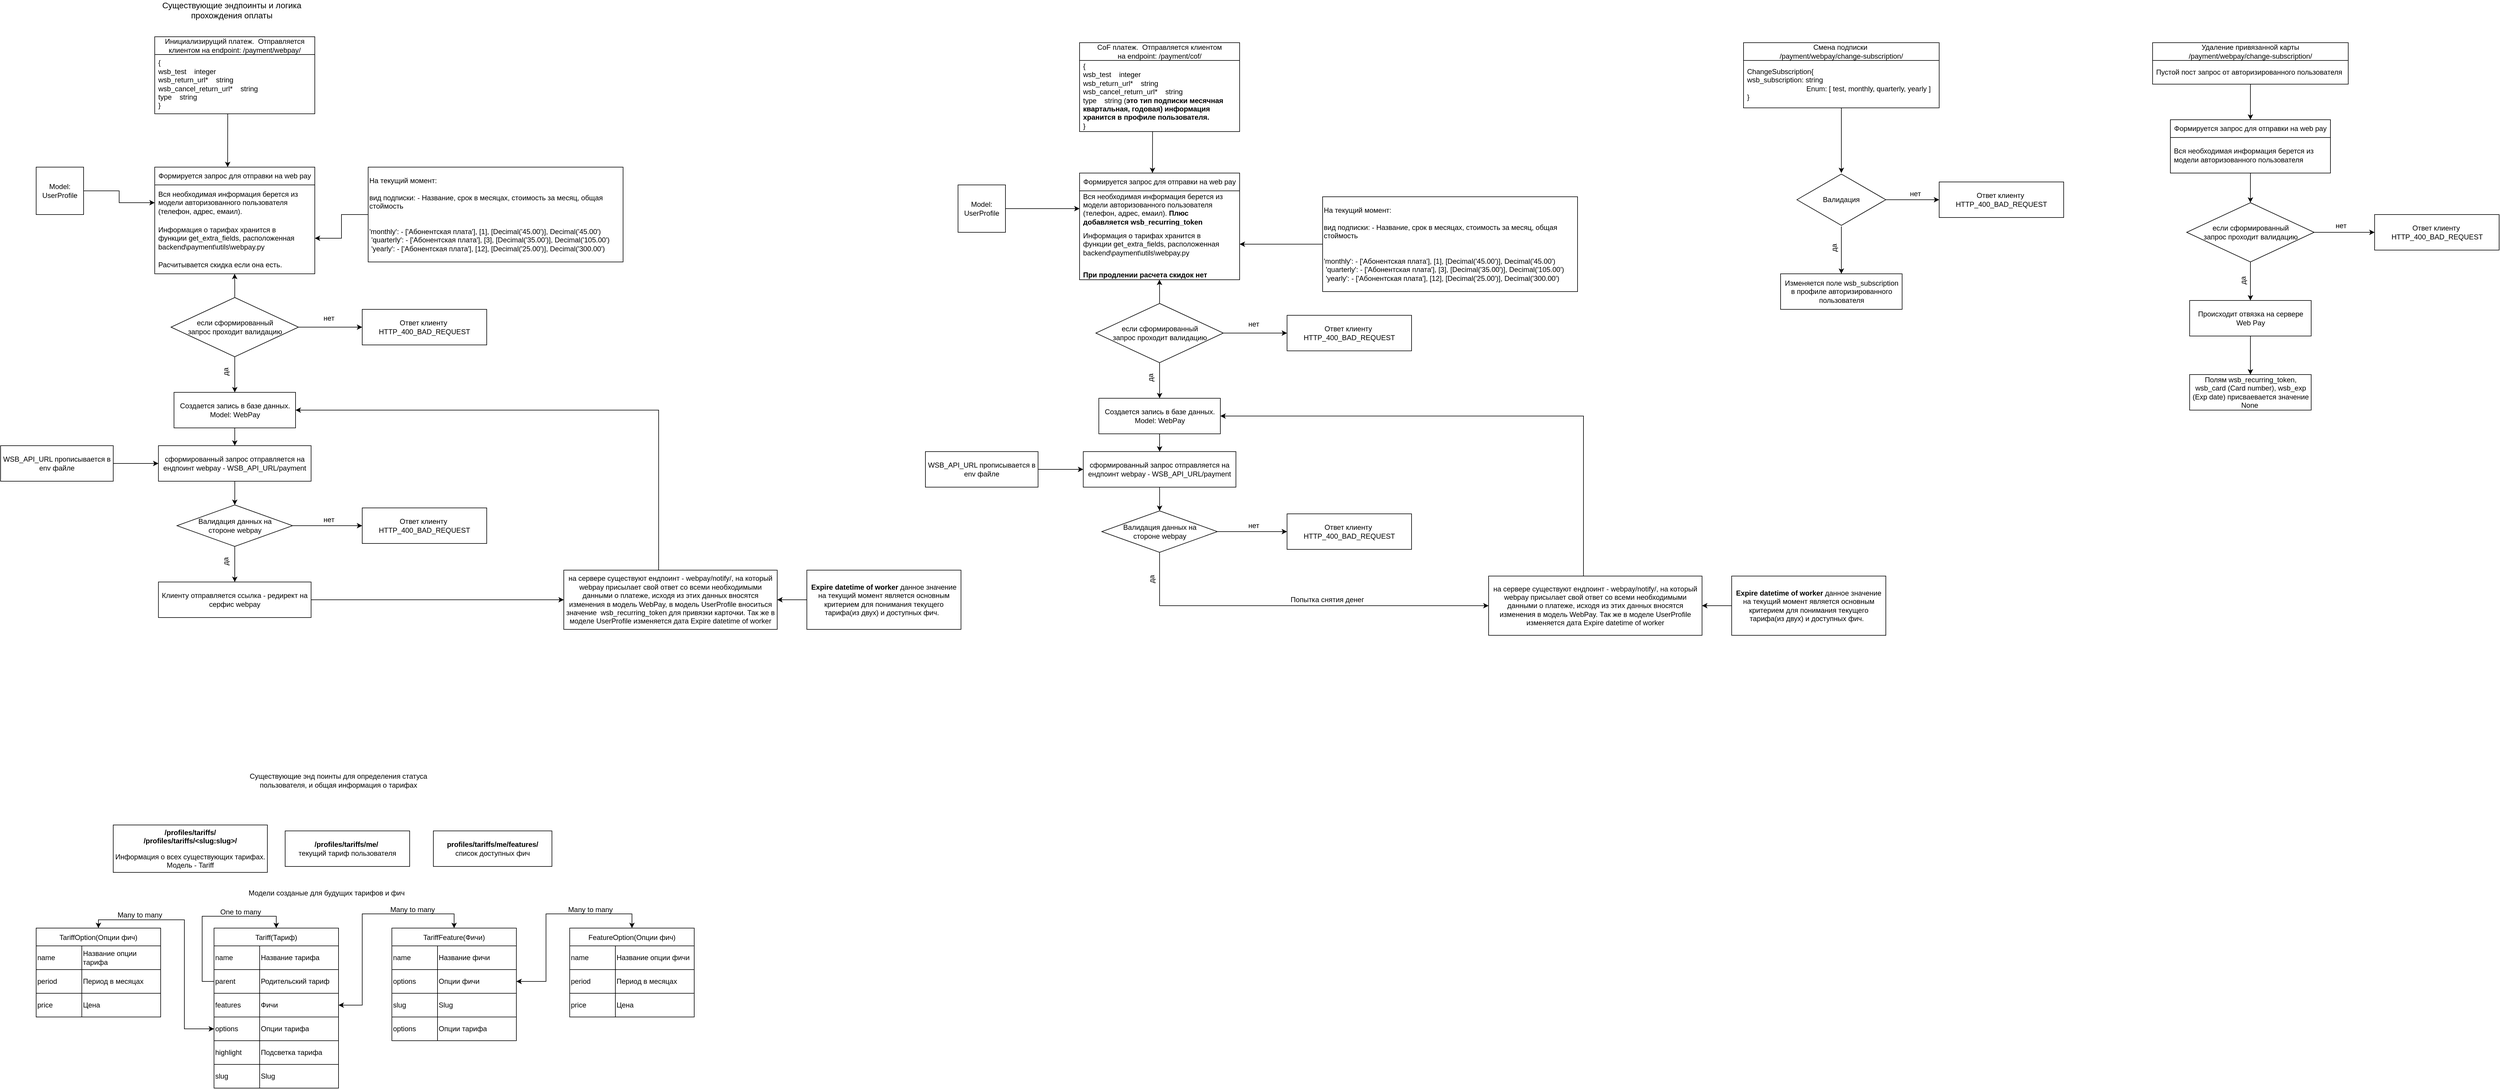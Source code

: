 <mxfile version="21.8.0" type="github">
  <diagram name="Страница — 1" id="0JQ686lqPjQ36ibhbS3w">
    <mxGraphModel dx="5149" dy="2463" grid="1" gridSize="10" guides="1" tooltips="1" connect="1" arrows="1" fold="1" page="1" pageScale="1" pageWidth="827" pageHeight="1169" math="0" shadow="0">
      <root>
        <mxCell id="0" />
        <mxCell id="1" parent="0" />
        <mxCell id="bqGs3hgugpt45MELi2YD-1" value="&lt;font style=&quot;font-size: 14px;&quot;&gt;Существующие эндпоинты и логика прохождения оплаты&lt;/font&gt;" style="text;html=1;strokeColor=none;fillColor=none;align=center;verticalAlign=middle;whiteSpace=wrap;rounded=0;" parent="1" vertex="1">
          <mxGeometry x="550" y="160" width="280" height="30" as="geometry" />
        </mxCell>
        <mxCell id="bqGs3hgugpt45MELi2YD-169" style="edgeStyle=orthogonalEdgeStyle;rounded=0;orthogonalLoop=1;jettySize=auto;html=1;entryX=0.5;entryY=0;entryDx=0;entryDy=0;" parent="1" source="bqGs3hgugpt45MELi2YD-86" target="bqGs3hgugpt45MELi2YD-82" edge="1">
          <mxGeometry relative="1" as="geometry">
            <Array as="points">
              <mxPoint x="640" y="1814" />
              <mxPoint x="640" y="1704" />
              <mxPoint x="765" y="1704" />
            </Array>
          </mxGeometry>
        </mxCell>
        <mxCell id="bqGs3hgugpt45MELi2YD-5" value="Инициализирущий платеж.&amp;nbsp; Отправляется клиентом на&amp;nbsp;endpoint: /payment/webpay/" style="swimlane;fontStyle=0;childLayout=stackLayout;horizontal=1;startSize=30;horizontalStack=0;resizeParent=1;resizeParentMax=0;resizeLast=0;collapsible=1;marginBottom=0;whiteSpace=wrap;html=1;" parent="1" vertex="1">
          <mxGeometry x="560" y="220" width="270" height="130" as="geometry" />
        </mxCell>
        <mxCell id="bqGs3hgugpt45MELi2YD-7" value="&lt;div&gt;{&lt;/div&gt;&lt;div&gt;wsb_test&lt;span style=&quot;white-space: pre;&quot;&gt;&amp;nbsp;&amp;nbsp;&amp;nbsp;&amp;nbsp;&lt;/span&gt;integer&lt;/div&gt;&lt;div&gt;wsb_return_url*&lt;span style=&quot;&quot;&gt;&lt;span style=&quot;white-space: pre;&quot;&gt;&amp;nbsp;&amp;nbsp;&amp;nbsp;&amp;nbsp;&lt;/span&gt;&lt;/span&gt;string&lt;/div&gt;&lt;div&gt;wsb_cancel_return_url*&lt;span style=&quot;&quot;&gt;&lt;span style=&quot;white-space: pre;&quot;&gt;&amp;nbsp;&amp;nbsp;&amp;nbsp;&amp;nbsp;&lt;/span&gt;&lt;/span&gt;string&lt;/div&gt;&lt;div&gt;type&lt;span style=&quot;&quot;&gt;&lt;span style=&quot;white-space: pre;&quot;&gt;&amp;nbsp;&amp;nbsp;&amp;nbsp;&amp;nbsp;&lt;/span&gt;&lt;/span&gt;string&lt;/div&gt;&lt;div&gt;}&lt;/div&gt;" style="text;strokeColor=none;fillColor=none;align=left;verticalAlign=middle;spacingLeft=4;spacingRight=4;overflow=hidden;points=[[0,0.5],[1,0.5]];portConstraint=eastwest;rotatable=0;whiteSpace=wrap;html=1;" parent="bqGs3hgugpt45MELi2YD-5" vertex="1">
          <mxGeometry y="30" width="270" height="100" as="geometry" />
        </mxCell>
        <mxCell id="bqGs3hgugpt45MELi2YD-9" value="" style="endArrow=classic;html=1;rounded=0;exitX=0.456;exitY=0.997;exitDx=0;exitDy=0;exitPerimeter=0;" parent="1" source="bqGs3hgugpt45MELi2YD-7" edge="1">
          <mxGeometry width="50" height="50" relative="1" as="geometry">
            <mxPoint x="790" y="260" as="sourcePoint" />
            <mxPoint x="683" y="440" as="targetPoint" />
          </mxGeometry>
        </mxCell>
        <mxCell id="bqGs3hgugpt45MELi2YD-10" value="Формируется запрос для отправки на web pay" style="swimlane;fontStyle=0;childLayout=stackLayout;horizontal=1;startSize=30;horizontalStack=0;resizeParent=1;resizeParentMax=0;resizeLast=0;collapsible=1;marginBottom=0;whiteSpace=wrap;html=1;" parent="1" vertex="1">
          <mxGeometry x="560" y="440" width="270" height="180" as="geometry" />
        </mxCell>
        <mxCell id="bqGs3hgugpt45MELi2YD-11" value="Вся необходимая информация берется из модели авторизованного&amp;nbsp;пользователя (телефон, адрес, емаил)." style="text;strokeColor=none;fillColor=none;align=left;verticalAlign=middle;spacingLeft=4;spacingRight=4;overflow=hidden;points=[[0,0.5],[1,0.5]];portConstraint=eastwest;rotatable=0;whiteSpace=wrap;html=1;" parent="bqGs3hgugpt45MELi2YD-10" vertex="1">
          <mxGeometry y="30" width="270" height="60" as="geometry" />
        </mxCell>
        <mxCell id="bqGs3hgugpt45MELi2YD-12" value="Информация о тарифах хранится в функции&amp;nbsp;get_extra_fields, расположенная backend\payment\utils\webpay.py" style="text;strokeColor=none;fillColor=none;align=left;verticalAlign=middle;spacingLeft=4;spacingRight=4;overflow=hidden;points=[[0,0.5],[1,0.5]];portConstraint=eastwest;rotatable=0;whiteSpace=wrap;html=1;" parent="bqGs3hgugpt45MELi2YD-10" vertex="1">
          <mxGeometry y="90" width="270" height="60" as="geometry" />
        </mxCell>
        <mxCell id="bqGs3hgugpt45MELi2YD-13" value="Расчитывается скидка если она есть." style="text;strokeColor=none;fillColor=none;align=left;verticalAlign=middle;spacingLeft=4;spacingRight=4;overflow=hidden;points=[[0,0.5],[1,0.5]];portConstraint=eastwest;rotatable=0;whiteSpace=wrap;html=1;" parent="bqGs3hgugpt45MELi2YD-10" vertex="1">
          <mxGeometry y="150" width="270" height="30" as="geometry" />
        </mxCell>
        <mxCell id="bqGs3hgugpt45MELi2YD-15" style="edgeStyle=orthogonalEdgeStyle;rounded=0;orthogonalLoop=1;jettySize=auto;html=1;entryX=0;entryY=0.5;entryDx=0;entryDy=0;" parent="1" source="bqGs3hgugpt45MELi2YD-14" target="bqGs3hgugpt45MELi2YD-11" edge="1">
          <mxGeometry relative="1" as="geometry" />
        </mxCell>
        <mxCell id="bqGs3hgugpt45MELi2YD-14" value="Model: UserProfile" style="whiteSpace=wrap;html=1;aspect=fixed;" parent="1" vertex="1">
          <mxGeometry x="360" y="440" width="80" height="80" as="geometry" />
        </mxCell>
        <mxCell id="bqGs3hgugpt45MELi2YD-20" style="edgeStyle=orthogonalEdgeStyle;rounded=0;orthogonalLoop=1;jettySize=auto;html=1;entryX=1;entryY=0.5;entryDx=0;entryDy=0;" parent="1" source="bqGs3hgugpt45MELi2YD-19" target="bqGs3hgugpt45MELi2YD-12" edge="1">
          <mxGeometry relative="1" as="geometry" />
        </mxCell>
        <mxCell id="bqGs3hgugpt45MELi2YD-19" value="На текущий момент:&lt;br&gt;&lt;br&gt;вид подписки: - Название, срок в месяцах, стоимость за месяц, общая стоймость&lt;br&gt;&lt;br&gt;&lt;br&gt;&lt;div&gt;&#39;monthly&#39;: - [&#39;Абонентская плата&#39;], [1], [Decimal(&#39;45.00&#39;)], Decimal(&#39;45.00&#39;)&lt;/div&gt;&lt;div&gt;&amp;nbsp;&#39;quarterly&#39;: - [&#39;Абонентская плата&#39;], [3], [Decimal(&#39;35.00&#39;)], Decimal(&#39;105.00&#39;)&lt;/div&gt;&lt;div&gt;&amp;nbsp;&#39;yearly&#39;: - [&#39;Абонентская плата&#39;], [12], [Decimal(&#39;25.00&#39;)], Decimal(&#39;300.00&#39;)&lt;/div&gt;" style="rounded=0;whiteSpace=wrap;html=1;align=left;" parent="1" vertex="1">
          <mxGeometry x="920" y="440" width="430" height="160" as="geometry" />
        </mxCell>
        <mxCell id="bqGs3hgugpt45MELi2YD-24" style="edgeStyle=orthogonalEdgeStyle;rounded=0;orthogonalLoop=1;jettySize=auto;html=1;entryX=0.499;entryY=1;entryDx=0;entryDy=0;entryPerimeter=0;" parent="1" source="bqGs3hgugpt45MELi2YD-21" target="bqGs3hgugpt45MELi2YD-13" edge="1">
          <mxGeometry relative="1" as="geometry" />
        </mxCell>
        <mxCell id="bqGs3hgugpt45MELi2YD-27" style="edgeStyle=orthogonalEdgeStyle;rounded=0;orthogonalLoop=1;jettySize=auto;html=1;entryX=0.5;entryY=0;entryDx=0;entryDy=0;" parent="1" source="bqGs3hgugpt45MELi2YD-21" target="bqGs3hgugpt45MELi2YD-25" edge="1">
          <mxGeometry relative="1" as="geometry" />
        </mxCell>
        <mxCell id="bqGs3hgugpt45MELi2YD-36" style="edgeStyle=orthogonalEdgeStyle;rounded=0;orthogonalLoop=1;jettySize=auto;html=1;entryX=0;entryY=0.5;entryDx=0;entryDy=0;" parent="1" source="bqGs3hgugpt45MELi2YD-21" target="bqGs3hgugpt45MELi2YD-35" edge="1">
          <mxGeometry relative="1" as="geometry" />
        </mxCell>
        <mxCell id="bqGs3hgugpt45MELi2YD-21" value="если сформированный&lt;br&gt;запрос проходит валидацию" style="rhombus;whiteSpace=wrap;html=1;" parent="1" vertex="1">
          <mxGeometry x="587.5" y="660" width="215" height="100" as="geometry" />
        </mxCell>
        <mxCell id="bqGs3hgugpt45MELi2YD-33" style="edgeStyle=orthogonalEdgeStyle;rounded=0;orthogonalLoop=1;jettySize=auto;html=1;" parent="1" source="bqGs3hgugpt45MELi2YD-25" target="bqGs3hgugpt45MELi2YD-29" edge="1">
          <mxGeometry relative="1" as="geometry" />
        </mxCell>
        <mxCell id="bqGs3hgugpt45MELi2YD-25" value="Создается запись в базе данных. Model:&amp;nbsp;WebPay" style="rounded=0;whiteSpace=wrap;html=1;" parent="1" vertex="1">
          <mxGeometry x="592.5" y="820" width="205" height="60" as="geometry" />
        </mxCell>
        <mxCell id="bqGs3hgugpt45MELi2YD-28" value="да" style="text;html=1;strokeColor=none;fillColor=none;align=center;verticalAlign=middle;whiteSpace=wrap;rounded=0;rotation=-90;" parent="1" vertex="1">
          <mxGeometry x="650" y="770" width="60" height="30" as="geometry" />
        </mxCell>
        <mxCell id="bqGs3hgugpt45MELi2YD-39" style="edgeStyle=orthogonalEdgeStyle;rounded=0;orthogonalLoop=1;jettySize=auto;html=1;entryX=0.5;entryY=0;entryDx=0;entryDy=0;" parent="1" source="bqGs3hgugpt45MELi2YD-29" target="bqGs3hgugpt45MELi2YD-34" edge="1">
          <mxGeometry relative="1" as="geometry" />
        </mxCell>
        <mxCell id="bqGs3hgugpt45MELi2YD-29" value="сформированный запрос отправляется на ендпоинт webpay - WSB_API_URL/payment" style="rounded=0;whiteSpace=wrap;html=1;" parent="1" vertex="1">
          <mxGeometry x="566.25" y="910" width="257.5" height="60" as="geometry" />
        </mxCell>
        <mxCell id="bqGs3hgugpt45MELi2YD-32" style="edgeStyle=orthogonalEdgeStyle;rounded=0;orthogonalLoop=1;jettySize=auto;html=1;entryX=0;entryY=0.5;entryDx=0;entryDy=0;" parent="1" source="bqGs3hgugpt45MELi2YD-31" target="bqGs3hgugpt45MELi2YD-29" edge="1">
          <mxGeometry relative="1" as="geometry">
            <mxPoint x="560" y="940" as="targetPoint" />
          </mxGeometry>
        </mxCell>
        <mxCell id="bqGs3hgugpt45MELi2YD-31" value="WSB_API_URL прописывается в env файле" style="rounded=0;whiteSpace=wrap;html=1;" parent="1" vertex="1">
          <mxGeometry x="300" y="910" width="190" height="60" as="geometry" />
        </mxCell>
        <mxCell id="bqGs3hgugpt45MELi2YD-41" style="edgeStyle=orthogonalEdgeStyle;rounded=0;orthogonalLoop=1;jettySize=auto;html=1;entryX=0;entryY=0.5;entryDx=0;entryDy=0;" parent="1" source="bqGs3hgugpt45MELi2YD-34" target="bqGs3hgugpt45MELi2YD-40" edge="1">
          <mxGeometry relative="1" as="geometry" />
        </mxCell>
        <mxCell id="bqGs3hgugpt45MELi2YD-46" style="edgeStyle=orthogonalEdgeStyle;rounded=0;orthogonalLoop=1;jettySize=auto;html=1;entryX=0.5;entryY=0;entryDx=0;entryDy=0;" parent="1" source="bqGs3hgugpt45MELi2YD-34" target="bqGs3hgugpt45MELi2YD-45" edge="1">
          <mxGeometry relative="1" as="geometry" />
        </mxCell>
        <mxCell id="bqGs3hgugpt45MELi2YD-34" value="Валидация данных на&lt;br&gt;стороне webpay" style="rhombus;whiteSpace=wrap;html=1;" parent="1" vertex="1">
          <mxGeometry x="597.5" y="1010" width="195" height="70" as="geometry" />
        </mxCell>
        <mxCell id="bqGs3hgugpt45MELi2YD-35" value="Ответ клиенту&amp;nbsp;&lt;br&gt;HTTP_400_BAD_REQUEST" style="rounded=0;whiteSpace=wrap;html=1;" parent="1" vertex="1">
          <mxGeometry x="910" y="680" width="210" height="60" as="geometry" />
        </mxCell>
        <mxCell id="bqGs3hgugpt45MELi2YD-37" value="нет" style="text;html=1;strokeColor=none;fillColor=none;align=center;verticalAlign=middle;whiteSpace=wrap;rounded=0;rotation=0;" parent="1" vertex="1">
          <mxGeometry x="823.75" y="680" width="60" height="30" as="geometry" />
        </mxCell>
        <mxCell id="bqGs3hgugpt45MELi2YD-40" value="Ответ клиенту&amp;nbsp;&lt;br&gt;HTTP_400_BAD_REQUEST" style="rounded=0;whiteSpace=wrap;html=1;" parent="1" vertex="1">
          <mxGeometry x="910" y="1015" width="210" height="60" as="geometry" />
        </mxCell>
        <mxCell id="bqGs3hgugpt45MELi2YD-42" value="нет" style="text;html=1;strokeColor=none;fillColor=none;align=center;verticalAlign=middle;whiteSpace=wrap;rounded=0;rotation=0;" parent="1" vertex="1">
          <mxGeometry x="823.75" y="1020" width="60" height="30" as="geometry" />
        </mxCell>
        <mxCell id="bqGs3hgugpt45MELi2YD-49" style="edgeStyle=orthogonalEdgeStyle;rounded=0;orthogonalLoop=1;jettySize=auto;html=1;" parent="1" source="bqGs3hgugpt45MELi2YD-45" edge="1">
          <mxGeometry relative="1" as="geometry">
            <mxPoint x="1250.0" y="1170" as="targetPoint" />
          </mxGeometry>
        </mxCell>
        <mxCell id="bqGs3hgugpt45MELi2YD-45" value="Клиенту отправляется ссылка - редирект на серфис webpay" style="rounded=0;whiteSpace=wrap;html=1;" parent="1" vertex="1">
          <mxGeometry x="566.25" y="1140" width="257.5" height="60" as="geometry" />
        </mxCell>
        <mxCell id="bqGs3hgugpt45MELi2YD-48" value="да" style="text;html=1;strokeColor=none;fillColor=none;align=center;verticalAlign=middle;whiteSpace=wrap;rounded=0;rotation=-90;" parent="1" vertex="1">
          <mxGeometry x="650" y="1090" width="60" height="30" as="geometry" />
        </mxCell>
        <mxCell id="bqGs3hgugpt45MELi2YD-51" style="edgeStyle=orthogonalEdgeStyle;rounded=0;orthogonalLoop=1;jettySize=auto;html=1;entryX=1;entryY=0.5;entryDx=0;entryDy=0;" parent="1" source="bqGs3hgugpt45MELi2YD-50" target="bqGs3hgugpt45MELi2YD-25" edge="1">
          <mxGeometry relative="1" as="geometry">
            <Array as="points">
              <mxPoint x="1410" y="850" />
            </Array>
          </mxGeometry>
        </mxCell>
        <mxCell id="bqGs3hgugpt45MELi2YD-50" value="на сервере существуют ендпоинт -&amp;nbsp;webpay/notify/, на который webpay присылает свой ответ со всеми необходимыми данными о платеже, исходя из этих данных вносятся изменения в модель WebPay, в модель UserProfile вноситься значение&amp;nbsp;&amp;nbsp;wsb_recurring_token&lt;span style=&quot;background-color: initial;&quot;&gt;&amp;nbsp;для привязки карточки. Так же в моделе&amp;nbsp;&lt;/span&gt;UserProfile изменяется дата&amp;nbsp;Expire datetime of worker" style="rounded=0;whiteSpace=wrap;html=1;" parent="1" vertex="1">
          <mxGeometry x="1250" y="1120" width="360" height="100" as="geometry" />
        </mxCell>
        <mxCell id="bqGs3hgugpt45MELi2YD-53" style="edgeStyle=orthogonalEdgeStyle;rounded=0;orthogonalLoop=1;jettySize=auto;html=1;entryX=1;entryY=0.5;entryDx=0;entryDy=0;" parent="1" source="bqGs3hgugpt45MELi2YD-52" target="bqGs3hgugpt45MELi2YD-50" edge="1">
          <mxGeometry relative="1" as="geometry" />
        </mxCell>
        <mxCell id="bqGs3hgugpt45MELi2YD-52" value="&lt;b&gt;Expire datetime of worker&lt;/b&gt; данное значение на текущий момент является основным критерием для понимания текущего тарифа(из двух) и доступных фич.&amp;nbsp;&amp;nbsp;" style="rounded=0;whiteSpace=wrap;html=1;" parent="1" vertex="1">
          <mxGeometry x="1660" y="1120" width="260" height="100" as="geometry" />
        </mxCell>
        <mxCell id="bqGs3hgugpt45MELi2YD-54" value="Существующие энд поинты для определения статуса пользователя, и общая информация о тарифах" style="text;html=1;strokeColor=none;fillColor=none;align=center;verticalAlign=middle;whiteSpace=wrap;rounded=0;" parent="1" vertex="1">
          <mxGeometry x="710" y="1460" width="320" height="30" as="geometry" />
        </mxCell>
        <mxCell id="bqGs3hgugpt45MELi2YD-55" value="&lt;b&gt;​/profiles​/tariffs​/&lt;br&gt;&lt;/b&gt;&lt;b style=&quot;background-color: initial;&quot;&gt;/profiles/tariffs/&amp;lt;slug:slug&amp;gt;/&lt;/b&gt;&lt;b&gt;&lt;br&gt;&lt;/b&gt;&lt;p class=&quot;MsoNormal&quot;&gt;&lt;/p&gt;Информация о всех существующих тарифах.&lt;br&gt;Модель -&amp;nbsp;Tariff" style="rounded=0;whiteSpace=wrap;html=1;" parent="1" vertex="1">
          <mxGeometry x="490" y="1550" width="260" height="80" as="geometry" />
        </mxCell>
        <mxCell id="bqGs3hgugpt45MELi2YD-56" value="&lt;span style=&quot;border-color: var(--border-color);&quot;&gt;&lt;b&gt;​/profiles​/tariffs​/me/&amp;nbsp;&lt;/b&gt;&lt;br&gt;текущий тариф пользователя&lt;br&gt;&lt;/span&gt;" style="rounded=0;whiteSpace=wrap;html=1;" parent="1" vertex="1">
          <mxGeometry x="780" y="1560" width="210" height="60" as="geometry" />
        </mxCell>
        <mxCell id="bqGs3hgugpt45MELi2YD-57" value="&lt;p class=&quot;MsoNormal&quot;&gt;&lt;b&gt;profiles/tariffs/me/features/&lt;/b&gt;&lt;br&gt;список доступных фич&lt;/p&gt;" style="rounded=0;whiteSpace=wrap;html=1;" parent="1" vertex="1">
          <mxGeometry x="1030" y="1560" width="200" height="60" as="geometry" />
        </mxCell>
        <mxCell id="bqGs3hgugpt45MELi2YD-58" value="Модели созданые для будущих тарифов и фич" style="text;html=1;strokeColor=none;fillColor=none;align=center;verticalAlign=middle;whiteSpace=wrap;rounded=0;" parent="1" vertex="1">
          <mxGeometry x="640" y="1650" width="420" height="30" as="geometry" />
        </mxCell>
        <mxCell id="bqGs3hgugpt45MELi2YD-82" value="Tariff(Тариф)" style="shape=table;startSize=30;container=1;collapsible=0;childLayout=tableLayout;" parent="1" vertex="1">
          <mxGeometry x="660" y="1724" width="210" height="270" as="geometry" />
        </mxCell>
        <mxCell id="bqGs3hgugpt45MELi2YD-83" value="" style="shape=tableRow;horizontal=0;startSize=0;swimlaneHead=0;swimlaneBody=0;strokeColor=inherit;top=0;left=0;bottom=0;right=0;collapsible=0;dropTarget=0;fillColor=none;points=[[0,0.5],[1,0.5]];portConstraint=eastwest;" parent="bqGs3hgugpt45MELi2YD-82" vertex="1">
          <mxGeometry y="30" width="210" height="40" as="geometry" />
        </mxCell>
        <mxCell id="bqGs3hgugpt45MELi2YD-84" value="name&amp;nbsp;" style="shape=partialRectangle;html=1;whiteSpace=wrap;connectable=0;strokeColor=inherit;overflow=hidden;fillColor=none;top=0;left=0;bottom=0;right=0;pointerEvents=1;align=left;" parent="bqGs3hgugpt45MELi2YD-83" vertex="1">
          <mxGeometry width="77" height="40" as="geometry">
            <mxRectangle width="77" height="40" as="alternateBounds" />
          </mxGeometry>
        </mxCell>
        <mxCell id="bqGs3hgugpt45MELi2YD-85" value="Название тарифа" style="shape=partialRectangle;html=1;whiteSpace=wrap;connectable=0;strokeColor=inherit;overflow=hidden;fillColor=none;top=0;left=0;bottom=0;right=0;pointerEvents=1;align=left;" parent="bqGs3hgugpt45MELi2YD-83" vertex="1">
          <mxGeometry x="77" width="133" height="40" as="geometry">
            <mxRectangle width="133" height="40" as="alternateBounds" />
          </mxGeometry>
        </mxCell>
        <mxCell id="bqGs3hgugpt45MELi2YD-86" value="" style="shape=tableRow;horizontal=0;startSize=0;swimlaneHead=0;swimlaneBody=0;strokeColor=inherit;top=0;left=0;bottom=0;right=0;collapsible=0;dropTarget=0;fillColor=none;points=[[0,0.5],[1,0.5]];portConstraint=eastwest;" parent="bqGs3hgugpt45MELi2YD-82" vertex="1">
          <mxGeometry y="70" width="210" height="40" as="geometry" />
        </mxCell>
        <mxCell id="bqGs3hgugpt45MELi2YD-87" value="parent&amp;nbsp;" style="shape=partialRectangle;html=1;whiteSpace=wrap;connectable=0;strokeColor=inherit;overflow=hidden;fillColor=none;top=0;left=0;bottom=0;right=0;pointerEvents=1;align=left;" parent="bqGs3hgugpt45MELi2YD-86" vertex="1">
          <mxGeometry width="77" height="40" as="geometry">
            <mxRectangle width="77" height="40" as="alternateBounds" />
          </mxGeometry>
        </mxCell>
        <mxCell id="bqGs3hgugpt45MELi2YD-88" value="Родительский тариф" style="shape=partialRectangle;html=1;whiteSpace=wrap;connectable=0;strokeColor=inherit;overflow=hidden;fillColor=none;top=0;left=0;bottom=0;right=0;pointerEvents=1;align=left;" parent="bqGs3hgugpt45MELi2YD-86" vertex="1">
          <mxGeometry x="77" width="133" height="40" as="geometry">
            <mxRectangle width="133" height="40" as="alternateBounds" />
          </mxGeometry>
        </mxCell>
        <mxCell id="bqGs3hgugpt45MELi2YD-89" value="" style="shape=tableRow;horizontal=0;startSize=0;swimlaneHead=0;swimlaneBody=0;strokeColor=inherit;top=0;left=0;bottom=0;right=0;collapsible=0;dropTarget=0;fillColor=none;points=[[0,0.5],[1,0.5]];portConstraint=eastwest;" parent="bqGs3hgugpt45MELi2YD-82" vertex="1">
          <mxGeometry y="110" width="210" height="40" as="geometry" />
        </mxCell>
        <mxCell id="bqGs3hgugpt45MELi2YD-90" value="features&amp;nbsp;" style="shape=partialRectangle;html=1;whiteSpace=wrap;connectable=0;strokeColor=inherit;overflow=hidden;fillColor=none;top=0;left=0;bottom=0;right=0;pointerEvents=1;align=left;" parent="bqGs3hgugpt45MELi2YD-89" vertex="1">
          <mxGeometry width="77" height="40" as="geometry">
            <mxRectangle width="77" height="40" as="alternateBounds" />
          </mxGeometry>
        </mxCell>
        <mxCell id="bqGs3hgugpt45MELi2YD-91" value="Фичи" style="shape=partialRectangle;html=1;whiteSpace=wrap;connectable=0;strokeColor=inherit;overflow=hidden;fillColor=none;top=0;left=0;bottom=0;right=0;pointerEvents=1;align=left;" parent="bqGs3hgugpt45MELi2YD-89" vertex="1">
          <mxGeometry x="77" width="133" height="40" as="geometry">
            <mxRectangle width="133" height="40" as="alternateBounds" />
          </mxGeometry>
        </mxCell>
        <mxCell id="bqGs3hgugpt45MELi2YD-92" value="" style="shape=tableRow;horizontal=0;startSize=0;swimlaneHead=0;swimlaneBody=0;strokeColor=inherit;top=0;left=0;bottom=0;right=0;collapsible=0;dropTarget=0;fillColor=none;points=[[0,0.5],[1,0.5]];portConstraint=eastwest;" parent="bqGs3hgugpt45MELi2YD-82" vertex="1">
          <mxGeometry y="150" width="210" height="40" as="geometry" />
        </mxCell>
        <mxCell id="bqGs3hgugpt45MELi2YD-93" value="options&amp;nbsp;" style="shape=partialRectangle;html=1;whiteSpace=wrap;connectable=0;strokeColor=inherit;overflow=hidden;fillColor=none;top=0;left=0;bottom=0;right=0;pointerEvents=1;align=left;" parent="bqGs3hgugpt45MELi2YD-92" vertex="1">
          <mxGeometry width="77" height="40" as="geometry">
            <mxRectangle width="77" height="40" as="alternateBounds" />
          </mxGeometry>
        </mxCell>
        <mxCell id="bqGs3hgugpt45MELi2YD-94" value="Опции тарифа" style="shape=partialRectangle;html=1;whiteSpace=wrap;connectable=0;strokeColor=inherit;overflow=hidden;fillColor=none;top=0;left=0;bottom=0;right=0;pointerEvents=1;align=left;" parent="bqGs3hgugpt45MELi2YD-92" vertex="1">
          <mxGeometry x="77" width="133" height="40" as="geometry">
            <mxRectangle width="133" height="40" as="alternateBounds" />
          </mxGeometry>
        </mxCell>
        <mxCell id="bqGs3hgugpt45MELi2YD-95" style="shape=tableRow;horizontal=0;startSize=0;swimlaneHead=0;swimlaneBody=0;strokeColor=inherit;top=0;left=0;bottom=0;right=0;collapsible=0;dropTarget=0;fillColor=none;points=[[0,0.5],[1,0.5]];portConstraint=eastwest;" parent="bqGs3hgugpt45MELi2YD-82" vertex="1">
          <mxGeometry y="190" width="210" height="40" as="geometry" />
        </mxCell>
        <mxCell id="bqGs3hgugpt45MELi2YD-96" value="highlight&amp;nbsp;" style="shape=partialRectangle;html=1;whiteSpace=wrap;connectable=0;strokeColor=inherit;overflow=hidden;fillColor=none;top=0;left=0;bottom=0;right=0;pointerEvents=1;align=left;" parent="bqGs3hgugpt45MELi2YD-95" vertex="1">
          <mxGeometry width="77" height="40" as="geometry">
            <mxRectangle width="77" height="40" as="alternateBounds" />
          </mxGeometry>
        </mxCell>
        <mxCell id="bqGs3hgugpt45MELi2YD-97" value="Подсветка тарифа" style="shape=partialRectangle;html=1;whiteSpace=wrap;connectable=0;strokeColor=inherit;overflow=hidden;fillColor=none;top=0;left=0;bottom=0;right=0;pointerEvents=1;align=left;" parent="bqGs3hgugpt45MELi2YD-95" vertex="1">
          <mxGeometry x="77" width="133" height="40" as="geometry">
            <mxRectangle width="133" height="40" as="alternateBounds" />
          </mxGeometry>
        </mxCell>
        <mxCell id="bqGs3hgugpt45MELi2YD-98" style="shape=tableRow;horizontal=0;startSize=0;swimlaneHead=0;swimlaneBody=0;strokeColor=inherit;top=0;left=0;bottom=0;right=0;collapsible=0;dropTarget=0;fillColor=none;points=[[0,0.5],[1,0.5]];portConstraint=eastwest;" parent="bqGs3hgugpt45MELi2YD-82" vertex="1">
          <mxGeometry y="230" width="210" height="40" as="geometry" />
        </mxCell>
        <mxCell id="bqGs3hgugpt45MELi2YD-99" value="slug" style="shape=partialRectangle;html=1;whiteSpace=wrap;connectable=0;strokeColor=inherit;overflow=hidden;fillColor=none;top=0;left=0;bottom=0;right=0;pointerEvents=1;align=left;" parent="bqGs3hgugpt45MELi2YD-98" vertex="1">
          <mxGeometry width="77" height="40" as="geometry">
            <mxRectangle width="77" height="40" as="alternateBounds" />
          </mxGeometry>
        </mxCell>
        <mxCell id="bqGs3hgugpt45MELi2YD-100" value="Slug" style="shape=partialRectangle;html=1;whiteSpace=wrap;connectable=0;strokeColor=inherit;overflow=hidden;fillColor=none;top=0;left=0;bottom=0;right=0;pointerEvents=1;align=left;" parent="bqGs3hgugpt45MELi2YD-98" vertex="1">
          <mxGeometry x="77" width="133" height="40" as="geometry">
            <mxRectangle width="133" height="40" as="alternateBounds" />
          </mxGeometry>
        </mxCell>
        <mxCell id="bqGs3hgugpt45MELi2YD-101" value="TariffFeature(Фичи)" style="shape=table;startSize=30;container=1;collapsible=0;childLayout=tableLayout;" parent="1" vertex="1">
          <mxGeometry x="960" y="1724" width="210" height="190" as="geometry" />
        </mxCell>
        <mxCell id="bqGs3hgugpt45MELi2YD-102" value="" style="shape=tableRow;horizontal=0;startSize=0;swimlaneHead=0;swimlaneBody=0;strokeColor=inherit;top=0;left=0;bottom=0;right=0;collapsible=0;dropTarget=0;fillColor=none;points=[[0,0.5],[1,0.5]];portConstraint=eastwest;" parent="bqGs3hgugpt45MELi2YD-101" vertex="1">
          <mxGeometry y="30" width="210" height="40" as="geometry" />
        </mxCell>
        <mxCell id="bqGs3hgugpt45MELi2YD-103" value="name&amp;nbsp;" style="shape=partialRectangle;html=1;whiteSpace=wrap;connectable=0;strokeColor=inherit;overflow=hidden;fillColor=none;top=0;left=0;bottom=0;right=0;pointerEvents=1;align=left;" parent="bqGs3hgugpt45MELi2YD-102" vertex="1">
          <mxGeometry width="77" height="40" as="geometry">
            <mxRectangle width="77" height="40" as="alternateBounds" />
          </mxGeometry>
        </mxCell>
        <mxCell id="bqGs3hgugpt45MELi2YD-104" value="Название фичи" style="shape=partialRectangle;html=1;whiteSpace=wrap;connectable=0;strokeColor=inherit;overflow=hidden;fillColor=none;top=0;left=0;bottom=0;right=0;pointerEvents=1;align=left;" parent="bqGs3hgugpt45MELi2YD-102" vertex="1">
          <mxGeometry x="77" width="133" height="40" as="geometry">
            <mxRectangle width="133" height="40" as="alternateBounds" />
          </mxGeometry>
        </mxCell>
        <mxCell id="bqGs3hgugpt45MELi2YD-105" value="" style="shape=tableRow;horizontal=0;startSize=0;swimlaneHead=0;swimlaneBody=0;strokeColor=inherit;top=0;left=0;bottom=0;right=0;collapsible=0;dropTarget=0;fillColor=none;points=[[0,0.5],[1,0.5]];portConstraint=eastwest;" parent="bqGs3hgugpt45MELi2YD-101" vertex="1">
          <mxGeometry y="70" width="210" height="40" as="geometry" />
        </mxCell>
        <mxCell id="bqGs3hgugpt45MELi2YD-106" value="options&amp;nbsp;" style="shape=partialRectangle;html=1;whiteSpace=wrap;connectable=0;strokeColor=inherit;overflow=hidden;fillColor=none;top=0;left=0;bottom=0;right=0;pointerEvents=1;align=left;" parent="bqGs3hgugpt45MELi2YD-105" vertex="1">
          <mxGeometry width="77" height="40" as="geometry">
            <mxRectangle width="77" height="40" as="alternateBounds" />
          </mxGeometry>
        </mxCell>
        <mxCell id="bqGs3hgugpt45MELi2YD-107" value="Опции фичи" style="shape=partialRectangle;html=1;whiteSpace=wrap;connectable=0;strokeColor=inherit;overflow=hidden;fillColor=none;top=0;left=0;bottom=0;right=0;pointerEvents=1;align=left;" parent="bqGs3hgugpt45MELi2YD-105" vertex="1">
          <mxGeometry x="77" width="133" height="40" as="geometry">
            <mxRectangle width="133" height="40" as="alternateBounds" />
          </mxGeometry>
        </mxCell>
        <mxCell id="bqGs3hgugpt45MELi2YD-108" value="" style="shape=tableRow;horizontal=0;startSize=0;swimlaneHead=0;swimlaneBody=0;strokeColor=inherit;top=0;left=0;bottom=0;right=0;collapsible=0;dropTarget=0;fillColor=none;points=[[0,0.5],[1,0.5]];portConstraint=eastwest;" parent="bqGs3hgugpt45MELi2YD-101" vertex="1">
          <mxGeometry y="110" width="210" height="40" as="geometry" />
        </mxCell>
        <mxCell id="bqGs3hgugpt45MELi2YD-109" value="slug" style="shape=partialRectangle;html=1;whiteSpace=wrap;connectable=0;strokeColor=inherit;overflow=hidden;fillColor=none;top=0;left=0;bottom=0;right=0;pointerEvents=1;align=left;" parent="bqGs3hgugpt45MELi2YD-108" vertex="1">
          <mxGeometry width="77" height="40" as="geometry">
            <mxRectangle width="77" height="40" as="alternateBounds" />
          </mxGeometry>
        </mxCell>
        <mxCell id="bqGs3hgugpt45MELi2YD-110" value="Slug" style="shape=partialRectangle;html=1;whiteSpace=wrap;connectable=0;strokeColor=inherit;overflow=hidden;fillColor=none;top=0;left=0;bottom=0;right=0;pointerEvents=1;align=left;" parent="bqGs3hgugpt45MELi2YD-108" vertex="1">
          <mxGeometry x="77" width="133" height="40" as="geometry">
            <mxRectangle width="133" height="40" as="alternateBounds" />
          </mxGeometry>
        </mxCell>
        <mxCell id="bqGs3hgugpt45MELi2YD-111" value="" style="shape=tableRow;horizontal=0;startSize=0;swimlaneHead=0;swimlaneBody=0;strokeColor=inherit;top=0;left=0;bottom=0;right=0;collapsible=0;dropTarget=0;fillColor=none;points=[[0,0.5],[1,0.5]];portConstraint=eastwest;" parent="bqGs3hgugpt45MELi2YD-101" vertex="1">
          <mxGeometry y="150" width="210" height="40" as="geometry" />
        </mxCell>
        <mxCell id="bqGs3hgugpt45MELi2YD-112" value="options&amp;nbsp;" style="shape=partialRectangle;html=1;whiteSpace=wrap;connectable=0;strokeColor=inherit;overflow=hidden;fillColor=none;top=0;left=0;bottom=0;right=0;pointerEvents=1;align=left;" parent="bqGs3hgugpt45MELi2YD-111" vertex="1">
          <mxGeometry width="77" height="40" as="geometry">
            <mxRectangle width="77" height="40" as="alternateBounds" />
          </mxGeometry>
        </mxCell>
        <mxCell id="bqGs3hgugpt45MELi2YD-113" value="Опции тарифа" style="shape=partialRectangle;html=1;whiteSpace=wrap;connectable=0;strokeColor=inherit;overflow=hidden;fillColor=none;top=0;left=0;bottom=0;right=0;pointerEvents=1;align=left;" parent="bqGs3hgugpt45MELi2YD-111" vertex="1">
          <mxGeometry x="77" width="133" height="40" as="geometry">
            <mxRectangle width="133" height="40" as="alternateBounds" />
          </mxGeometry>
        </mxCell>
        <mxCell id="bqGs3hgugpt45MELi2YD-133" value="FeatureOption(Опции фич)" style="shape=table;startSize=30;container=1;collapsible=0;childLayout=tableLayout;" parent="1" vertex="1">
          <mxGeometry x="1260" y="1724" width="210" height="150" as="geometry" />
        </mxCell>
        <mxCell id="bqGs3hgugpt45MELi2YD-134" value="" style="shape=tableRow;horizontal=0;startSize=0;swimlaneHead=0;swimlaneBody=0;strokeColor=inherit;top=0;left=0;bottom=0;right=0;collapsible=0;dropTarget=0;fillColor=none;points=[[0,0.5],[1,0.5]];portConstraint=eastwest;" parent="bqGs3hgugpt45MELi2YD-133" vertex="1">
          <mxGeometry y="30" width="210" height="40" as="geometry" />
        </mxCell>
        <mxCell id="bqGs3hgugpt45MELi2YD-135" value="name&amp;nbsp;" style="shape=partialRectangle;html=1;whiteSpace=wrap;connectable=0;strokeColor=inherit;overflow=hidden;fillColor=none;top=0;left=0;bottom=0;right=0;pointerEvents=1;align=left;" parent="bqGs3hgugpt45MELi2YD-134" vertex="1">
          <mxGeometry width="77" height="40" as="geometry">
            <mxRectangle width="77" height="40" as="alternateBounds" />
          </mxGeometry>
        </mxCell>
        <mxCell id="bqGs3hgugpt45MELi2YD-136" value="Название опции фичи" style="shape=partialRectangle;html=1;whiteSpace=wrap;connectable=0;strokeColor=inherit;overflow=hidden;fillColor=none;top=0;left=0;bottom=0;right=0;pointerEvents=1;align=left;" parent="bqGs3hgugpt45MELi2YD-134" vertex="1">
          <mxGeometry x="77" width="133" height="40" as="geometry">
            <mxRectangle width="133" height="40" as="alternateBounds" />
          </mxGeometry>
        </mxCell>
        <mxCell id="bqGs3hgugpt45MELi2YD-137" value="" style="shape=tableRow;horizontal=0;startSize=0;swimlaneHead=0;swimlaneBody=0;strokeColor=inherit;top=0;left=0;bottom=0;right=0;collapsible=0;dropTarget=0;fillColor=none;points=[[0,0.5],[1,0.5]];portConstraint=eastwest;" parent="bqGs3hgugpt45MELi2YD-133" vertex="1">
          <mxGeometry y="70" width="210" height="40" as="geometry" />
        </mxCell>
        <mxCell id="bqGs3hgugpt45MELi2YD-138" value="period" style="shape=partialRectangle;html=1;whiteSpace=wrap;connectable=0;strokeColor=inherit;overflow=hidden;fillColor=none;top=0;left=0;bottom=0;right=0;pointerEvents=1;align=left;" parent="bqGs3hgugpt45MELi2YD-137" vertex="1">
          <mxGeometry width="77" height="40" as="geometry">
            <mxRectangle width="77" height="40" as="alternateBounds" />
          </mxGeometry>
        </mxCell>
        <mxCell id="bqGs3hgugpt45MELi2YD-139" value="Период в месяцах" style="shape=partialRectangle;html=1;whiteSpace=wrap;connectable=0;strokeColor=inherit;overflow=hidden;fillColor=none;top=0;left=0;bottom=0;right=0;pointerEvents=1;align=left;" parent="bqGs3hgugpt45MELi2YD-137" vertex="1">
          <mxGeometry x="77" width="133" height="40" as="geometry">
            <mxRectangle width="133" height="40" as="alternateBounds" />
          </mxGeometry>
        </mxCell>
        <mxCell id="bqGs3hgugpt45MELi2YD-140" value="" style="shape=tableRow;horizontal=0;startSize=0;swimlaneHead=0;swimlaneBody=0;strokeColor=inherit;top=0;left=0;bottom=0;right=0;collapsible=0;dropTarget=0;fillColor=none;points=[[0,0.5],[1,0.5]];portConstraint=eastwest;" parent="bqGs3hgugpt45MELi2YD-133" vertex="1">
          <mxGeometry y="110" width="210" height="40" as="geometry" />
        </mxCell>
        <mxCell id="bqGs3hgugpt45MELi2YD-141" value="price" style="shape=partialRectangle;html=1;whiteSpace=wrap;connectable=0;strokeColor=inherit;overflow=hidden;fillColor=none;top=0;left=0;bottom=0;right=0;pointerEvents=1;align=left;" parent="bqGs3hgugpt45MELi2YD-140" vertex="1">
          <mxGeometry width="77" height="40" as="geometry">
            <mxRectangle width="77" height="40" as="alternateBounds" />
          </mxGeometry>
        </mxCell>
        <mxCell id="bqGs3hgugpt45MELi2YD-142" value="Цена" style="shape=partialRectangle;html=1;whiteSpace=wrap;connectable=0;strokeColor=inherit;overflow=hidden;fillColor=none;top=0;left=0;bottom=0;right=0;pointerEvents=1;align=left;" parent="bqGs3hgugpt45MELi2YD-140" vertex="1">
          <mxGeometry x="77" width="133" height="40" as="geometry">
            <mxRectangle width="133" height="40" as="alternateBounds" />
          </mxGeometry>
        </mxCell>
        <mxCell id="bqGs3hgugpt45MELi2YD-159" value="TariffOption(Опции фич)" style="shape=table;startSize=30;container=1;collapsible=0;childLayout=tableLayout;" parent="1" vertex="1">
          <mxGeometry x="360" y="1724" width="210" height="150" as="geometry" />
        </mxCell>
        <mxCell id="bqGs3hgugpt45MELi2YD-160" value="" style="shape=tableRow;horizontal=0;startSize=0;swimlaneHead=0;swimlaneBody=0;strokeColor=inherit;top=0;left=0;bottom=0;right=0;collapsible=0;dropTarget=0;fillColor=none;points=[[0,0.5],[1,0.5]];portConstraint=eastwest;" parent="bqGs3hgugpt45MELi2YD-159" vertex="1">
          <mxGeometry y="30" width="210" height="40" as="geometry" />
        </mxCell>
        <mxCell id="bqGs3hgugpt45MELi2YD-161" value="name&amp;nbsp;" style="shape=partialRectangle;html=1;whiteSpace=wrap;connectable=0;strokeColor=inherit;overflow=hidden;fillColor=none;top=0;left=0;bottom=0;right=0;pointerEvents=1;align=left;" parent="bqGs3hgugpt45MELi2YD-160" vertex="1">
          <mxGeometry width="77" height="40" as="geometry">
            <mxRectangle width="77" height="40" as="alternateBounds" />
          </mxGeometry>
        </mxCell>
        <mxCell id="bqGs3hgugpt45MELi2YD-162" value="Название опции тарифа" style="shape=partialRectangle;html=1;whiteSpace=wrap;connectable=0;strokeColor=inherit;overflow=hidden;fillColor=none;top=0;left=0;bottom=0;right=0;pointerEvents=1;align=left;" parent="bqGs3hgugpt45MELi2YD-160" vertex="1">
          <mxGeometry x="77" width="133" height="40" as="geometry">
            <mxRectangle width="133" height="40" as="alternateBounds" />
          </mxGeometry>
        </mxCell>
        <mxCell id="bqGs3hgugpt45MELi2YD-163" value="" style="shape=tableRow;horizontal=0;startSize=0;swimlaneHead=0;swimlaneBody=0;strokeColor=inherit;top=0;left=0;bottom=0;right=0;collapsible=0;dropTarget=0;fillColor=none;points=[[0,0.5],[1,0.5]];portConstraint=eastwest;" parent="bqGs3hgugpt45MELi2YD-159" vertex="1">
          <mxGeometry y="70" width="210" height="40" as="geometry" />
        </mxCell>
        <mxCell id="bqGs3hgugpt45MELi2YD-164" value="period" style="shape=partialRectangle;html=1;whiteSpace=wrap;connectable=0;strokeColor=inherit;overflow=hidden;fillColor=none;top=0;left=0;bottom=0;right=0;pointerEvents=1;align=left;" parent="bqGs3hgugpt45MELi2YD-163" vertex="1">
          <mxGeometry width="77" height="40" as="geometry">
            <mxRectangle width="77" height="40" as="alternateBounds" />
          </mxGeometry>
        </mxCell>
        <mxCell id="bqGs3hgugpt45MELi2YD-165" value="Период в месяцах" style="shape=partialRectangle;html=1;whiteSpace=wrap;connectable=0;strokeColor=inherit;overflow=hidden;fillColor=none;top=0;left=0;bottom=0;right=0;pointerEvents=1;align=left;" parent="bqGs3hgugpt45MELi2YD-163" vertex="1">
          <mxGeometry x="77" width="133" height="40" as="geometry">
            <mxRectangle width="133" height="40" as="alternateBounds" />
          </mxGeometry>
        </mxCell>
        <mxCell id="bqGs3hgugpt45MELi2YD-166" value="" style="shape=tableRow;horizontal=0;startSize=0;swimlaneHead=0;swimlaneBody=0;strokeColor=inherit;top=0;left=0;bottom=0;right=0;collapsible=0;dropTarget=0;fillColor=none;points=[[0,0.5],[1,0.5]];portConstraint=eastwest;" parent="bqGs3hgugpt45MELi2YD-159" vertex="1">
          <mxGeometry y="110" width="210" height="40" as="geometry" />
        </mxCell>
        <mxCell id="bqGs3hgugpt45MELi2YD-167" value="price" style="shape=partialRectangle;html=1;whiteSpace=wrap;connectable=0;strokeColor=inherit;overflow=hidden;fillColor=none;top=0;left=0;bottom=0;right=0;pointerEvents=1;align=left;" parent="bqGs3hgugpt45MELi2YD-166" vertex="1">
          <mxGeometry width="77" height="40" as="geometry">
            <mxRectangle width="77" height="40" as="alternateBounds" />
          </mxGeometry>
        </mxCell>
        <mxCell id="bqGs3hgugpt45MELi2YD-168" value="Цена" style="shape=partialRectangle;html=1;whiteSpace=wrap;connectable=0;strokeColor=inherit;overflow=hidden;fillColor=none;top=0;left=0;bottom=0;right=0;pointerEvents=1;align=left;" parent="bqGs3hgugpt45MELi2YD-166" vertex="1">
          <mxGeometry x="77" width="133" height="40" as="geometry">
            <mxRectangle width="133" height="40" as="alternateBounds" />
          </mxGeometry>
        </mxCell>
        <mxCell id="bqGs3hgugpt45MELi2YD-175" value="One to many" style="text;html=1;strokeColor=none;fillColor=none;align=center;verticalAlign=middle;whiteSpace=wrap;rounded=0;" parent="1" vertex="1">
          <mxGeometry x="640" y="1682" width="130" height="30" as="geometry" />
        </mxCell>
        <mxCell id="bqGs3hgugpt45MELi2YD-177" value="Many to many" style="text;html=1;strokeColor=none;fillColor=none;align=center;verticalAlign=middle;whiteSpace=wrap;rounded=0;" parent="1" vertex="1">
          <mxGeometry x="470" y="1687" width="130" height="30" as="geometry" />
        </mxCell>
        <mxCell id="bqGs3hgugpt45MELi2YD-178" value="Many to many" style="text;html=1;strokeColor=none;fillColor=none;align=center;verticalAlign=middle;whiteSpace=wrap;rounded=0;" parent="1" vertex="1">
          <mxGeometry x="930" y="1678" width="130" height="30" as="geometry" />
        </mxCell>
        <mxCell id="bqGs3hgugpt45MELi2YD-179" value="Many to many" style="text;html=1;strokeColor=none;fillColor=none;align=center;verticalAlign=middle;whiteSpace=wrap;rounded=0;" parent="1" vertex="1">
          <mxGeometry x="1230" y="1678" width="130" height="30" as="geometry" />
        </mxCell>
        <mxCell id="bqGs3hgugpt45MELi2YD-187" value="" style="endArrow=classic;startArrow=classic;html=1;rounded=0;exitX=1;exitY=0.5;exitDx=0;exitDy=0;entryX=0.5;entryY=0;entryDx=0;entryDy=0;" parent="1" source="bqGs3hgugpt45MELi2YD-89" target="bqGs3hgugpt45MELi2YD-101" edge="1">
          <mxGeometry width="50" height="50" relative="1" as="geometry">
            <mxPoint x="900" y="1850" as="sourcePoint" />
            <mxPoint x="950" y="1800" as="targetPoint" />
            <Array as="points">
              <mxPoint x="910" y="1854" />
              <mxPoint x="910" y="1700" />
              <mxPoint x="1065" y="1700" />
            </Array>
          </mxGeometry>
        </mxCell>
        <mxCell id="bqGs3hgugpt45MELi2YD-188" value="" style="endArrow=classic;startArrow=classic;html=1;rounded=0;entryX=0.5;entryY=0;entryDx=0;entryDy=0;exitX=1;exitY=0.5;exitDx=0;exitDy=0;" parent="1" source="bqGs3hgugpt45MELi2YD-105" target="bqGs3hgugpt45MELi2YD-133" edge="1">
          <mxGeometry width="50" height="50" relative="1" as="geometry">
            <mxPoint x="900" y="1850" as="sourcePoint" />
            <mxPoint x="950" y="1800" as="targetPoint" />
            <Array as="points">
              <mxPoint x="1220" y="1814" />
              <mxPoint x="1220" y="1700" />
              <mxPoint x="1365" y="1700" />
            </Array>
          </mxGeometry>
        </mxCell>
        <mxCell id="bqGs3hgugpt45MELi2YD-189" value="" style="endArrow=classic;startArrow=classic;html=1;rounded=0;exitX=0;exitY=0.5;exitDx=0;exitDy=0;entryX=0.5;entryY=0;entryDx=0;entryDy=0;" parent="1" source="bqGs3hgugpt45MELi2YD-92" target="bqGs3hgugpt45MELi2YD-159" edge="1">
          <mxGeometry width="50" height="50" relative="1" as="geometry">
            <mxPoint x="710" y="1830" as="sourcePoint" />
            <mxPoint x="760" y="1780" as="targetPoint" />
            <Array as="points">
              <mxPoint x="610" y="1894" />
              <mxPoint x="610" y="1710" />
              <mxPoint x="465" y="1710" />
            </Array>
          </mxGeometry>
        </mxCell>
        <mxCell id="9ObJYXWExvs5IfzbNgQo-1" value="CoF платеж.&amp;nbsp; Отправляется клиентом на&amp;nbsp;endpoint: /payment/cof/" style="swimlane;fontStyle=0;childLayout=stackLayout;horizontal=1;startSize=30;horizontalStack=0;resizeParent=1;resizeParentMax=0;resizeLast=0;collapsible=1;marginBottom=0;whiteSpace=wrap;html=1;" vertex="1" parent="1">
          <mxGeometry x="2120" y="230" width="270" height="150" as="geometry" />
        </mxCell>
        <mxCell id="9ObJYXWExvs5IfzbNgQo-2" value="&lt;div&gt;{&lt;/div&gt;&lt;div&gt;wsb_test&lt;span style=&quot;white-space: pre;&quot;&gt;&amp;nbsp;&amp;nbsp;&amp;nbsp;&amp;nbsp;&lt;/span&gt;integer&lt;/div&gt;&lt;div&gt;wsb_return_url*&lt;span style=&quot;&quot;&gt;&lt;span style=&quot;white-space: pre;&quot;&gt;&amp;nbsp;&amp;nbsp;&amp;nbsp;&amp;nbsp;&lt;/span&gt;&lt;/span&gt;string&lt;/div&gt;&lt;div&gt;wsb_cancel_return_url*&lt;span style=&quot;&quot;&gt;&lt;span style=&quot;white-space: pre;&quot;&gt;&amp;nbsp;&amp;nbsp;&amp;nbsp;&amp;nbsp;&lt;/span&gt;&lt;/span&gt;string&lt;/div&gt;&lt;div&gt;type&lt;span style=&quot;&quot;&gt;&lt;span style=&quot;white-space: pre;&quot;&gt;&amp;nbsp;&amp;nbsp;&amp;nbsp;&amp;nbsp;&lt;/span&gt;&lt;/span&gt;string (&lt;b&gt;это тип подписки месячная квартальная, годовая) информация хранится в профиле пользователя.&lt;/b&gt;&lt;/div&gt;&lt;div&gt;}&lt;/div&gt;" style="text;strokeColor=none;fillColor=none;align=left;verticalAlign=middle;spacingLeft=4;spacingRight=4;overflow=hidden;points=[[0,0.5],[1,0.5]];portConstraint=eastwest;rotatable=0;whiteSpace=wrap;html=1;" vertex="1" parent="9ObJYXWExvs5IfzbNgQo-1">
          <mxGeometry y="30" width="270" height="120" as="geometry" />
        </mxCell>
        <mxCell id="9ObJYXWExvs5IfzbNgQo-3" value="" style="endArrow=classic;html=1;rounded=0;exitX=0.456;exitY=0.997;exitDx=0;exitDy=0;exitPerimeter=0;" edge="1" parent="1" source="9ObJYXWExvs5IfzbNgQo-2">
          <mxGeometry width="50" height="50" relative="1" as="geometry">
            <mxPoint x="2350" y="270" as="sourcePoint" />
            <mxPoint x="2243" y="450" as="targetPoint" />
          </mxGeometry>
        </mxCell>
        <mxCell id="9ObJYXWExvs5IfzbNgQo-4" value="Формируется запрос для отправки на web pay" style="swimlane;fontStyle=0;childLayout=stackLayout;horizontal=1;startSize=30;horizontalStack=0;resizeParent=1;resizeParentMax=0;resizeLast=0;collapsible=1;marginBottom=0;whiteSpace=wrap;html=1;" vertex="1" parent="1">
          <mxGeometry x="2120" y="450" width="270" height="180" as="geometry" />
        </mxCell>
        <mxCell id="9ObJYXWExvs5IfzbNgQo-5" value="Вся необходимая информация берется из модели&amp;nbsp;авторизованного&amp;nbsp;пользователя (телефон, адрес, емаил).&amp;nbsp;&lt;b&gt;Плюс добавляется&amp;nbsp;&lt;span style=&quot;background-color: white; text-align: justify;&quot;&gt;wsb_recurring_token&lt;/span&gt;&lt;/b&gt;&lt;p style=&quot;margin-top:0in;margin-right:0in;margin-bottom:0in;&lt;br/&gt;margin-left:.5in;text-align:justify;background:white;vertical-align:baseline&quot; class=&quot;rtejustify&quot;&gt;&lt;span style=&quot;font-size:10.5pt;font-family:&amp;quot;Arial&amp;quot;,sans-serif;color:#5F6C73;&lt;br/&gt;mso-ansi-language:EN-US&quot;&gt;&lt;/span&gt;&lt;/p&gt;" style="text;strokeColor=none;fillColor=none;align=left;verticalAlign=middle;spacingLeft=4;spacingRight=4;overflow=hidden;points=[[0,0.5],[1,0.5]];portConstraint=eastwest;rotatable=0;whiteSpace=wrap;html=1;" vertex="1" parent="9ObJYXWExvs5IfzbNgQo-4">
          <mxGeometry y="30" width="270" height="60" as="geometry" />
        </mxCell>
        <mxCell id="9ObJYXWExvs5IfzbNgQo-6" value="Информация о тарифах хранится в функции&amp;nbsp;get_extra_fields, расположенная backend\payment\utils\webpay.py" style="text;strokeColor=none;fillColor=none;align=left;verticalAlign=middle;spacingLeft=4;spacingRight=4;overflow=hidden;points=[[0,0.5],[1,0.5]];portConstraint=eastwest;rotatable=0;whiteSpace=wrap;html=1;" vertex="1" parent="9ObJYXWExvs5IfzbNgQo-4">
          <mxGeometry y="90" width="270" height="60" as="geometry" />
        </mxCell>
        <mxCell id="9ObJYXWExvs5IfzbNgQo-7" value="&lt;p class=&quot;MsoNormal&quot;&gt;&lt;b&gt;При продлении расчета скидок нет&lt;/b&gt;&lt;span lang=&quot;RU&quot;&gt;&lt;/span&gt;&lt;/p&gt;" style="text;strokeColor=none;fillColor=none;align=left;verticalAlign=middle;spacingLeft=4;spacingRight=4;overflow=hidden;points=[[0,0.5],[1,0.5]];portConstraint=eastwest;rotatable=0;whiteSpace=wrap;html=1;" vertex="1" parent="9ObJYXWExvs5IfzbNgQo-4">
          <mxGeometry y="150" width="270" height="30" as="geometry" />
        </mxCell>
        <mxCell id="9ObJYXWExvs5IfzbNgQo-8" style="edgeStyle=orthogonalEdgeStyle;rounded=0;orthogonalLoop=1;jettySize=auto;html=1;entryX=0;entryY=0.5;entryDx=0;entryDy=0;" edge="1" parent="1" source="9ObJYXWExvs5IfzbNgQo-9" target="9ObJYXWExvs5IfzbNgQo-5">
          <mxGeometry relative="1" as="geometry" />
        </mxCell>
        <mxCell id="9ObJYXWExvs5IfzbNgQo-9" value="Model: UserProfile" style="whiteSpace=wrap;html=1;aspect=fixed;" vertex="1" parent="1">
          <mxGeometry x="1915" y="470" width="80" height="80" as="geometry" />
        </mxCell>
        <mxCell id="9ObJYXWExvs5IfzbNgQo-10" style="edgeStyle=orthogonalEdgeStyle;rounded=0;orthogonalLoop=1;jettySize=auto;html=1;entryX=1;entryY=0.5;entryDx=0;entryDy=0;" edge="1" parent="1" source="9ObJYXWExvs5IfzbNgQo-11" target="9ObJYXWExvs5IfzbNgQo-6">
          <mxGeometry relative="1" as="geometry" />
        </mxCell>
        <mxCell id="9ObJYXWExvs5IfzbNgQo-11" value="На текущий момент:&lt;br&gt;&lt;br&gt;вид подписки: - Название, срок в месяцах, стоимость за месяц, общая стоймость&lt;br&gt;&lt;br&gt;&lt;br&gt;&lt;div&gt;&#39;monthly&#39;: - [&#39;Абонентская плата&#39;], [1], [Decimal(&#39;45.00&#39;)], Decimal(&#39;45.00&#39;)&lt;/div&gt;&lt;div&gt;&amp;nbsp;&#39;quarterly&#39;: - [&#39;Абонентская плата&#39;], [3], [Decimal(&#39;35.00&#39;)], Decimal(&#39;105.00&#39;)&lt;/div&gt;&lt;div&gt;&amp;nbsp;&#39;yearly&#39;: - [&#39;Абонентская плата&#39;], [12], [Decimal(&#39;25.00&#39;)], Decimal(&#39;300.00&#39;)&lt;/div&gt;" style="rounded=0;whiteSpace=wrap;html=1;align=left;" vertex="1" parent="1">
          <mxGeometry x="2530" y="490" width="430" height="160" as="geometry" />
        </mxCell>
        <mxCell id="9ObJYXWExvs5IfzbNgQo-12" style="edgeStyle=orthogonalEdgeStyle;rounded=0;orthogonalLoop=1;jettySize=auto;html=1;entryX=0.499;entryY=1;entryDx=0;entryDy=0;entryPerimeter=0;" edge="1" parent="1" source="9ObJYXWExvs5IfzbNgQo-15" target="9ObJYXWExvs5IfzbNgQo-7">
          <mxGeometry relative="1" as="geometry" />
        </mxCell>
        <mxCell id="9ObJYXWExvs5IfzbNgQo-13" style="edgeStyle=orthogonalEdgeStyle;rounded=0;orthogonalLoop=1;jettySize=auto;html=1;entryX=0.5;entryY=0;entryDx=0;entryDy=0;" edge="1" parent="1" source="9ObJYXWExvs5IfzbNgQo-15" target="9ObJYXWExvs5IfzbNgQo-17">
          <mxGeometry relative="1" as="geometry" />
        </mxCell>
        <mxCell id="9ObJYXWExvs5IfzbNgQo-14" style="edgeStyle=orthogonalEdgeStyle;rounded=0;orthogonalLoop=1;jettySize=auto;html=1;entryX=0;entryY=0.5;entryDx=0;entryDy=0;" edge="1" parent="1" source="9ObJYXWExvs5IfzbNgQo-15" target="9ObJYXWExvs5IfzbNgQo-26">
          <mxGeometry relative="1" as="geometry" />
        </mxCell>
        <mxCell id="9ObJYXWExvs5IfzbNgQo-15" value="если сформированный&lt;br&gt;запрос проходит валидацию" style="rhombus;whiteSpace=wrap;html=1;" vertex="1" parent="1">
          <mxGeometry x="2147.5" y="670" width="215" height="100" as="geometry" />
        </mxCell>
        <mxCell id="9ObJYXWExvs5IfzbNgQo-16" style="edgeStyle=orthogonalEdgeStyle;rounded=0;orthogonalLoop=1;jettySize=auto;html=1;" edge="1" parent="1" source="9ObJYXWExvs5IfzbNgQo-17" target="9ObJYXWExvs5IfzbNgQo-20">
          <mxGeometry relative="1" as="geometry" />
        </mxCell>
        <mxCell id="9ObJYXWExvs5IfzbNgQo-17" value="Создается запись в базе данных. Model:&amp;nbsp;WebPay" style="rounded=0;whiteSpace=wrap;html=1;" vertex="1" parent="1">
          <mxGeometry x="2152.5" y="830" width="205" height="60" as="geometry" />
        </mxCell>
        <mxCell id="9ObJYXWExvs5IfzbNgQo-18" value="да" style="text;html=1;strokeColor=none;fillColor=none;align=center;verticalAlign=middle;whiteSpace=wrap;rounded=0;rotation=-90;" vertex="1" parent="1">
          <mxGeometry x="2210" y="780" width="60" height="30" as="geometry" />
        </mxCell>
        <mxCell id="9ObJYXWExvs5IfzbNgQo-19" style="edgeStyle=orthogonalEdgeStyle;rounded=0;orthogonalLoop=1;jettySize=auto;html=1;entryX=0.5;entryY=0;entryDx=0;entryDy=0;" edge="1" parent="1" source="9ObJYXWExvs5IfzbNgQo-20" target="9ObJYXWExvs5IfzbNgQo-25">
          <mxGeometry relative="1" as="geometry" />
        </mxCell>
        <mxCell id="9ObJYXWExvs5IfzbNgQo-20" value="сформированный запрос отправляется на ендпоинт webpay - WSB_API_URL/payment" style="rounded=0;whiteSpace=wrap;html=1;" vertex="1" parent="1">
          <mxGeometry x="2126.25" y="920" width="257.5" height="60" as="geometry" />
        </mxCell>
        <mxCell id="9ObJYXWExvs5IfzbNgQo-21" style="edgeStyle=orthogonalEdgeStyle;rounded=0;orthogonalLoop=1;jettySize=auto;html=1;entryX=0;entryY=0.5;entryDx=0;entryDy=0;" edge="1" parent="1" source="9ObJYXWExvs5IfzbNgQo-22" target="9ObJYXWExvs5IfzbNgQo-20">
          <mxGeometry relative="1" as="geometry">
            <mxPoint x="2120" y="950" as="targetPoint" />
          </mxGeometry>
        </mxCell>
        <mxCell id="9ObJYXWExvs5IfzbNgQo-22" value="WSB_API_URL прописывается в env файле" style="rounded=0;whiteSpace=wrap;html=1;" vertex="1" parent="1">
          <mxGeometry x="1860" y="920" width="190" height="60" as="geometry" />
        </mxCell>
        <mxCell id="9ObJYXWExvs5IfzbNgQo-23" style="edgeStyle=orthogonalEdgeStyle;rounded=0;orthogonalLoop=1;jettySize=auto;html=1;entryX=0;entryY=0.5;entryDx=0;entryDy=0;" edge="1" parent="1" source="9ObJYXWExvs5IfzbNgQo-25" target="9ObJYXWExvs5IfzbNgQo-28">
          <mxGeometry relative="1" as="geometry" />
        </mxCell>
        <mxCell id="9ObJYXWExvs5IfzbNgQo-39" style="edgeStyle=orthogonalEdgeStyle;rounded=0;orthogonalLoop=1;jettySize=auto;html=1;entryX=0;entryY=0.5;entryDx=0;entryDy=0;" edge="1" parent="1" source="9ObJYXWExvs5IfzbNgQo-25" target="9ObJYXWExvs5IfzbNgQo-34">
          <mxGeometry relative="1" as="geometry">
            <Array as="points">
              <mxPoint x="2255" y="1180" />
            </Array>
          </mxGeometry>
        </mxCell>
        <mxCell id="9ObJYXWExvs5IfzbNgQo-25" value="Валидация данных на&lt;br&gt;стороне webpay" style="rhombus;whiteSpace=wrap;html=1;" vertex="1" parent="1">
          <mxGeometry x="2157.5" y="1020" width="195" height="70" as="geometry" />
        </mxCell>
        <mxCell id="9ObJYXWExvs5IfzbNgQo-26" value="Ответ клиенту&amp;nbsp;&lt;br&gt;HTTP_400_BAD_REQUEST" style="rounded=0;whiteSpace=wrap;html=1;" vertex="1" parent="1">
          <mxGeometry x="2470" y="690" width="210" height="60" as="geometry" />
        </mxCell>
        <mxCell id="9ObJYXWExvs5IfzbNgQo-27" value="нет" style="text;html=1;strokeColor=none;fillColor=none;align=center;verticalAlign=middle;whiteSpace=wrap;rounded=0;rotation=0;" vertex="1" parent="1">
          <mxGeometry x="2383.75" y="690" width="60" height="30" as="geometry" />
        </mxCell>
        <mxCell id="9ObJYXWExvs5IfzbNgQo-28" value="Ответ клиенту&amp;nbsp;&lt;br&gt;HTTP_400_BAD_REQUEST" style="rounded=0;whiteSpace=wrap;html=1;" vertex="1" parent="1">
          <mxGeometry x="2470" y="1025" width="210" height="60" as="geometry" />
        </mxCell>
        <mxCell id="9ObJYXWExvs5IfzbNgQo-29" value="нет" style="text;html=1;strokeColor=none;fillColor=none;align=center;verticalAlign=middle;whiteSpace=wrap;rounded=0;rotation=0;" vertex="1" parent="1">
          <mxGeometry x="2383.75" y="1030" width="60" height="30" as="geometry" />
        </mxCell>
        <mxCell id="9ObJYXWExvs5IfzbNgQo-32" value="да" style="text;html=1;strokeColor=none;fillColor=none;align=center;verticalAlign=middle;whiteSpace=wrap;rounded=0;rotation=-90;" vertex="1" parent="1">
          <mxGeometry x="2212" y="1120" width="60" height="30" as="geometry" />
        </mxCell>
        <mxCell id="9ObJYXWExvs5IfzbNgQo-33" style="edgeStyle=orthogonalEdgeStyle;rounded=0;orthogonalLoop=1;jettySize=auto;html=1;entryX=1;entryY=0.5;entryDx=0;entryDy=0;" edge="1" parent="1" source="9ObJYXWExvs5IfzbNgQo-34" target="9ObJYXWExvs5IfzbNgQo-17">
          <mxGeometry relative="1" as="geometry">
            <Array as="points">
              <mxPoint x="2970" y="860" />
            </Array>
          </mxGeometry>
        </mxCell>
        <mxCell id="9ObJYXWExvs5IfzbNgQo-34" value="на сервере существуют ендпоинт -&amp;nbsp;webpay/notify/, на который webpay присылает свой ответ со всеми необходимыми данными о платеже, исходя из этих данных вносятся изменения в модель WebPay.&lt;span style=&quot;background-color: initial;&quot;&gt;&amp;nbsp;Так же в моделе&amp;nbsp;&lt;/span&gt;UserProfile изменяется дата&amp;nbsp;Expire datetime of worker" style="rounded=0;whiteSpace=wrap;html=1;" vertex="1" parent="1">
          <mxGeometry x="2810" y="1130" width="360" height="100" as="geometry" />
        </mxCell>
        <mxCell id="9ObJYXWExvs5IfzbNgQo-35" style="edgeStyle=orthogonalEdgeStyle;rounded=0;orthogonalLoop=1;jettySize=auto;html=1;entryX=1;entryY=0.5;entryDx=0;entryDy=0;" edge="1" parent="1" source="9ObJYXWExvs5IfzbNgQo-36" target="9ObJYXWExvs5IfzbNgQo-34">
          <mxGeometry relative="1" as="geometry" />
        </mxCell>
        <mxCell id="9ObJYXWExvs5IfzbNgQo-36" value="&lt;b&gt;Expire datetime of worker&lt;/b&gt; данное значение на текущий момент является основным критерием для понимания текущего тарифа(из двух) и доступных фич.&amp;nbsp;&amp;nbsp;" style="rounded=0;whiteSpace=wrap;html=1;" vertex="1" parent="1">
          <mxGeometry x="3220" y="1130" width="260" height="100" as="geometry" />
        </mxCell>
        <mxCell id="9ObJYXWExvs5IfzbNgQo-40" value="Попытка снятия денег" style="text;html=1;strokeColor=none;fillColor=none;align=center;verticalAlign=middle;whiteSpace=wrap;rounded=0;" vertex="1" parent="1">
          <mxGeometry x="2357.5" y="1155" width="360" height="30" as="geometry" />
        </mxCell>
        <mxCell id="9ObJYXWExvs5IfzbNgQo-44" style="edgeStyle=orthogonalEdgeStyle;rounded=0;orthogonalLoop=1;jettySize=auto;html=1;" edge="1" parent="1" source="9ObJYXWExvs5IfzbNgQo-41" target="9ObJYXWExvs5IfzbNgQo-43">
          <mxGeometry relative="1" as="geometry" />
        </mxCell>
        <mxCell id="9ObJYXWExvs5IfzbNgQo-41" value="Смена подписки&amp;nbsp;&lt;br&gt;​/payment​/webpay​/change-subscription​/" style="swimlane;fontStyle=0;childLayout=stackLayout;horizontal=1;startSize=30;horizontalStack=0;resizeParent=1;resizeParentMax=0;resizeLast=0;collapsible=1;marginBottom=0;whiteSpace=wrap;html=1;" vertex="1" parent="1">
          <mxGeometry x="3240" y="230" width="330" height="110" as="geometry" />
        </mxCell>
        <mxCell id="9ObJYXWExvs5IfzbNgQo-42" value="&lt;div&gt;ChangeSubscription{&lt;/div&gt;&lt;div&gt;wsb_subscription: string&lt;span style=&quot;&quot;&gt;&lt;/span&gt;&lt;/div&gt;&lt;div&gt;&amp;nbsp; &amp;nbsp; &amp;nbsp; &amp;nbsp; &amp;nbsp; &amp;nbsp; &amp;nbsp; &amp;nbsp; &amp;nbsp; &amp;nbsp; &amp;nbsp; &amp;nbsp; &amp;nbsp; &amp;nbsp; &amp;nbsp; Enum: [ test, monthly, quarterly, yearly ]&lt;/div&gt;&lt;div&gt;}&lt;/div&gt;" style="text;strokeColor=none;fillColor=none;align=left;verticalAlign=middle;spacingLeft=4;spacingRight=4;overflow=hidden;points=[[0,0.5],[1,0.5]];portConstraint=eastwest;rotatable=0;whiteSpace=wrap;html=1;" vertex="1" parent="9ObJYXWExvs5IfzbNgQo-41">
          <mxGeometry y="30" width="330" height="80" as="geometry" />
        </mxCell>
        <mxCell id="9ObJYXWExvs5IfzbNgQo-46" style="edgeStyle=orthogonalEdgeStyle;rounded=0;orthogonalLoop=1;jettySize=auto;html=1;entryX=0;entryY=0.5;entryDx=0;entryDy=0;" edge="1" parent="1" source="9ObJYXWExvs5IfzbNgQo-43" target="9ObJYXWExvs5IfzbNgQo-45">
          <mxGeometry relative="1" as="geometry" />
        </mxCell>
        <mxCell id="9ObJYXWExvs5IfzbNgQo-48" style="edgeStyle=orthogonalEdgeStyle;rounded=0;orthogonalLoop=1;jettySize=auto;html=1;entryX=0.5;entryY=0;entryDx=0;entryDy=0;" edge="1" parent="1" source="9ObJYXWExvs5IfzbNgQo-43" target="9ObJYXWExvs5IfzbNgQo-47">
          <mxGeometry relative="1" as="geometry" />
        </mxCell>
        <mxCell id="9ObJYXWExvs5IfzbNgQo-43" value="Валидация" style="html=1;whiteSpace=wrap;aspect=fixed;shape=isoRectangle;" vertex="1" parent="1">
          <mxGeometry x="3330" y="450" width="150" height="90" as="geometry" />
        </mxCell>
        <mxCell id="9ObJYXWExvs5IfzbNgQo-45" value="Ответ клиенту&amp;nbsp;&lt;br&gt;HTTP_400_BAD_REQUEST" style="rounded=0;whiteSpace=wrap;html=1;" vertex="1" parent="1">
          <mxGeometry x="3570" y="465" width="210" height="60" as="geometry" />
        </mxCell>
        <mxCell id="9ObJYXWExvs5IfzbNgQo-47" value="Изменяется поле&amp;nbsp;wsb_subscription&lt;br&gt;в профиле авторизированного пользователя" style="rounded=0;whiteSpace=wrap;html=1;" vertex="1" parent="1">
          <mxGeometry x="3302.5" y="620" width="205" height="60" as="geometry" />
        </mxCell>
        <mxCell id="9ObJYXWExvs5IfzbNgQo-61" style="edgeStyle=orthogonalEdgeStyle;rounded=0;orthogonalLoop=1;jettySize=auto;html=1;entryX=0.5;entryY=0;entryDx=0;entryDy=0;" edge="1" parent="1" source="9ObJYXWExvs5IfzbNgQo-50" target="9ObJYXWExvs5IfzbNgQo-57">
          <mxGeometry relative="1" as="geometry" />
        </mxCell>
        <mxCell id="9ObJYXWExvs5IfzbNgQo-50" value="Удаление привязанной карты&lt;br&gt;​/payment​/webpay​/change-subscription​/" style="swimlane;fontStyle=0;childLayout=stackLayout;horizontal=1;startSize=30;horizontalStack=0;resizeParent=1;resizeParentMax=0;resizeLast=0;collapsible=1;marginBottom=0;whiteSpace=wrap;html=1;" vertex="1" parent="1">
          <mxGeometry x="3930" y="230" width="330" height="70" as="geometry" />
        </mxCell>
        <mxCell id="9ObJYXWExvs5IfzbNgQo-51" value="&lt;div&gt;Пустой пост запрос от авторизированного пользователя&lt;/div&gt;" style="text;strokeColor=none;fillColor=none;align=left;verticalAlign=middle;spacingLeft=4;spacingRight=4;overflow=hidden;points=[[0,0.5],[1,0.5]];portConstraint=eastwest;rotatable=0;whiteSpace=wrap;html=1;" vertex="1" parent="9ObJYXWExvs5IfzbNgQo-50">
          <mxGeometry y="30" width="330" height="40" as="geometry" />
        </mxCell>
        <mxCell id="9ObJYXWExvs5IfzbNgQo-66" style="edgeStyle=orthogonalEdgeStyle;rounded=0;orthogonalLoop=1;jettySize=auto;html=1;" edge="1" parent="1" source="9ObJYXWExvs5IfzbNgQo-57" target="9ObJYXWExvs5IfzbNgQo-63">
          <mxGeometry relative="1" as="geometry" />
        </mxCell>
        <mxCell id="9ObJYXWExvs5IfzbNgQo-57" value="Формируется запрос для отправки на web pay" style="swimlane;fontStyle=0;childLayout=stackLayout;horizontal=1;startSize=30;horizontalStack=0;resizeParent=1;resizeParentMax=0;resizeLast=0;collapsible=1;marginBottom=0;whiteSpace=wrap;html=1;" vertex="1" parent="1">
          <mxGeometry x="3960" y="360" width="270" height="90" as="geometry" />
        </mxCell>
        <mxCell id="9ObJYXWExvs5IfzbNgQo-58" value="Вся необходимая информация берется из модели&amp;nbsp;авторизованного&amp;nbsp;пользователя&lt;p style=&quot;margin-top:0in;margin-right:0in;margin-bottom:0in;&lt;br/&gt;margin-left:.5in;text-align:justify;background:white;vertical-align:baseline&quot; class=&quot;rtejustify&quot;&gt;&lt;span style=&quot;font-size:10.5pt;font-family:&amp;quot;Arial&amp;quot;,sans-serif;color:#5F6C73;&lt;br/&gt;mso-ansi-language:EN-US&quot;&gt;&lt;/span&gt;&lt;/p&gt;" style="text;strokeColor=none;fillColor=none;align=left;verticalAlign=middle;spacingLeft=4;spacingRight=4;overflow=hidden;points=[[0,0.5],[1,0.5]];portConstraint=eastwest;rotatable=0;whiteSpace=wrap;html=1;" vertex="1" parent="9ObJYXWExvs5IfzbNgQo-57">
          <mxGeometry y="30" width="270" height="60" as="geometry" />
        </mxCell>
        <mxCell id="9ObJYXWExvs5IfzbNgQo-62" style="edgeStyle=orthogonalEdgeStyle;rounded=0;orthogonalLoop=1;jettySize=auto;html=1;entryX=0;entryY=0.5;entryDx=0;entryDy=0;" edge="1" parent="1" source="9ObJYXWExvs5IfzbNgQo-63" target="9ObJYXWExvs5IfzbNgQo-64">
          <mxGeometry relative="1" as="geometry" />
        </mxCell>
        <mxCell id="9ObJYXWExvs5IfzbNgQo-70" style="edgeStyle=orthogonalEdgeStyle;rounded=0;orthogonalLoop=1;jettySize=auto;html=1;entryX=0.5;entryY=0;entryDx=0;entryDy=0;" edge="1" parent="1" source="9ObJYXWExvs5IfzbNgQo-63" target="9ObJYXWExvs5IfzbNgQo-67">
          <mxGeometry relative="1" as="geometry" />
        </mxCell>
        <mxCell id="9ObJYXWExvs5IfzbNgQo-63" value="если сформированный&lt;br&gt;запрос проходит валидацию" style="rhombus;whiteSpace=wrap;html=1;" vertex="1" parent="1">
          <mxGeometry x="3987.5" y="500" width="215" height="100" as="geometry" />
        </mxCell>
        <mxCell id="9ObJYXWExvs5IfzbNgQo-64" value="Ответ клиенту&amp;nbsp;&lt;br&gt;HTTP_400_BAD_REQUEST" style="rounded=0;whiteSpace=wrap;html=1;" vertex="1" parent="1">
          <mxGeometry x="4304.5" y="520" width="210" height="60" as="geometry" />
        </mxCell>
        <mxCell id="9ObJYXWExvs5IfzbNgQo-65" value="нет" style="text;html=1;strokeColor=none;fillColor=none;align=center;verticalAlign=middle;whiteSpace=wrap;rounded=0;rotation=0;" vertex="1" parent="1">
          <mxGeometry x="4218.25" y="524" width="60" height="30" as="geometry" />
        </mxCell>
        <mxCell id="9ObJYXWExvs5IfzbNgQo-71" style="edgeStyle=orthogonalEdgeStyle;rounded=0;orthogonalLoop=1;jettySize=auto;html=1;entryX=0.5;entryY=0;entryDx=0;entryDy=0;" edge="1" parent="1" source="9ObJYXWExvs5IfzbNgQo-67" target="9ObJYXWExvs5IfzbNgQo-68">
          <mxGeometry relative="1" as="geometry" />
        </mxCell>
        <mxCell id="9ObJYXWExvs5IfzbNgQo-67" value="Происходит отвязка на сервере Web Pay" style="rounded=0;whiteSpace=wrap;html=1;" vertex="1" parent="1">
          <mxGeometry x="3992.5" y="665" width="205" height="60" as="geometry" />
        </mxCell>
        <mxCell id="9ObJYXWExvs5IfzbNgQo-68" value="Полям wsb_recurring_token, wsb_card (Card number), wsb_exp (Exp date) присваевается значение None&amp;nbsp;" style="rounded=0;whiteSpace=wrap;html=1;" vertex="1" parent="1">
          <mxGeometry x="3992.5" y="790" width="205" height="60" as="geometry" />
        </mxCell>
        <mxCell id="9ObJYXWExvs5IfzbNgQo-72" value="нет" style="text;html=1;strokeColor=none;fillColor=none;align=center;verticalAlign=middle;whiteSpace=wrap;rounded=0;rotation=0;" vertex="1" parent="1">
          <mxGeometry x="3500" y="470" width="60" height="30" as="geometry" />
        </mxCell>
        <mxCell id="9ObJYXWExvs5IfzbNgQo-73" value="да" style="text;html=1;strokeColor=none;fillColor=none;align=center;verticalAlign=middle;whiteSpace=wrap;rounded=0;rotation=-90;" vertex="1" parent="1">
          <mxGeometry x="3363" y="561" width="60" height="30" as="geometry" />
        </mxCell>
        <mxCell id="9ObJYXWExvs5IfzbNgQo-74" value="да" style="text;html=1;strokeColor=none;fillColor=none;align=center;verticalAlign=middle;whiteSpace=wrap;rounded=0;rotation=-90;" vertex="1" parent="1">
          <mxGeometry x="4053" y="616" width="60" height="30" as="geometry" />
        </mxCell>
      </root>
    </mxGraphModel>
  </diagram>
</mxfile>
